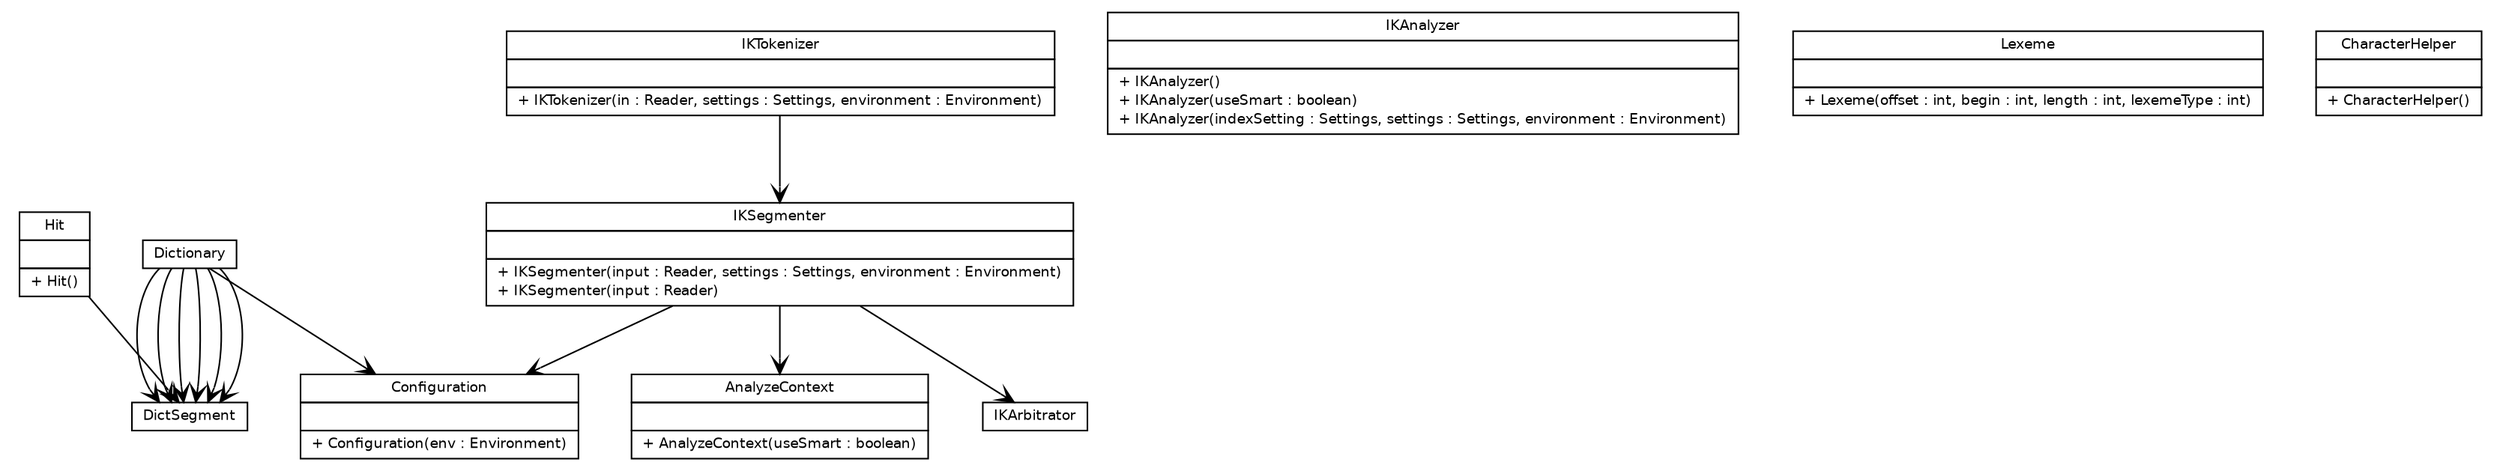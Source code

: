 #!/usr/local/bin/dot
#
# Class diagram 
# Generated by UmlGraph version 4.6 (http://www.spinellis.gr/sw/umlgraph)
#

digraph G {
	edge [fontname="Helvetica",fontsize=10,labelfontname="Helvetica",labelfontsize=10];
	node [fontname="Helvetica",fontsize=10,shape=plaintext];
	// org.wltea.analyzer.core.IKSegmenter
	c97 [label=<<table border="0" cellborder="1" cellspacing="0" cellpadding="2" port="p" href="./IKSegmenter.html">
		<tr><td><table border="0" cellspacing="0" cellpadding="1">
			<tr><td> IKSegmenter </td></tr>
		</table></td></tr>
		<tr><td><table border="0" cellspacing="0" cellpadding="1">
			<tr><td align="left">  </td></tr>
		</table></td></tr>
		<tr><td><table border="0" cellspacing="0" cellpadding="1">
			<tr><td align="left"> + IKSegmenter(input : Reader, settings : Settings, environment : Environment) </td></tr>
			<tr><td align="left"> + IKSegmenter(input : Reader) </td></tr>
		</table></td></tr>
		</table>>, fontname="Helvetica", fontcolor="black", fontsize=9.0];
	// org.wltea.analyzer.core.IKAnalyzer
	c98 [label=<<table border="0" cellborder="1" cellspacing="0" cellpadding="2" port="p" href="./IKAnalyzer.html">
		<tr><td><table border="0" cellspacing="0" cellpadding="1">
			<tr><td> IKAnalyzer </td></tr>
		</table></td></tr>
		<tr><td><table border="0" cellspacing="0" cellpadding="1">
			<tr><td align="left">  </td></tr>
		</table></td></tr>
		<tr><td><table border="0" cellspacing="0" cellpadding="1">
			<tr><td align="left"> + IKAnalyzer() </td></tr>
			<tr><td align="left"> + IKAnalyzer(useSmart : boolean) </td></tr>
			<tr><td align="left"> + IKAnalyzer(indexSetting : Settings, settings : Settings, environment : Environment) </td></tr>
		</table></td></tr>
		</table>>, fontname="Helvetica", fontcolor="black", fontsize=9.0];
	// org.wltea.analyzer.core.Lexeme
	c99 [label=<<table border="0" cellborder="1" cellspacing="0" cellpadding="2" port="p" href="./Lexeme.html">
		<tr><td><table border="0" cellspacing="0" cellpadding="1">
			<tr><td> Lexeme </td></tr>
		</table></td></tr>
		<tr><td><table border="0" cellspacing="0" cellpadding="1">
			<tr><td align="left">  </td></tr>
		</table></td></tr>
		<tr><td><table border="0" cellspacing="0" cellpadding="1">
			<tr><td align="left"> + Lexeme(offset : int, begin : int, length : int, lexemeType : int) </td></tr>
		</table></td></tr>
		</table>>, fontname="Helvetica", fontcolor="black", fontsize=9.0];
	// org.wltea.analyzer.core.Dictionary
	c100 [label=<<table border="0" cellborder="1" cellspacing="0" cellpadding="2" port="p" href="./Dictionary.html">
		<tr><td><table border="0" cellspacing="0" cellpadding="1">
			<tr><td> Dictionary </td></tr>
		</table></td></tr>
		</table>>, fontname="Helvetica", fontcolor="black", fontsize=9.0];
	// org.wltea.analyzer.core.CharacterHelper
	c101 [label=<<table border="0" cellborder="1" cellspacing="0" cellpadding="2" port="p" href="./CharacterHelper.html">
		<tr><td><table border="0" cellspacing="0" cellpadding="1">
			<tr><td> CharacterHelper </td></tr>
		</table></td></tr>
		<tr><td><table border="0" cellspacing="0" cellpadding="1">
			<tr><td align="left">  </td></tr>
		</table></td></tr>
		<tr><td><table border="0" cellspacing="0" cellpadding="1">
			<tr><td align="left"> + CharacterHelper() </td></tr>
		</table></td></tr>
		</table>>, fontname="Helvetica", fontcolor="black", fontsize=9.0];
	// org.wltea.analyzer.core.Configuration
	c102 [label=<<table border="0" cellborder="1" cellspacing="0" cellpadding="2" port="p" href="./Configuration.html">
		<tr><td><table border="0" cellspacing="0" cellpadding="1">
			<tr><td> Configuration </td></tr>
		</table></td></tr>
		<tr><td><table border="0" cellspacing="0" cellpadding="1">
			<tr><td align="left">  </td></tr>
		</table></td></tr>
		<tr><td><table border="0" cellspacing="0" cellpadding="1">
			<tr><td align="left"> + Configuration(env : Environment) </td></tr>
		</table></td></tr>
		</table>>, fontname="Helvetica", fontcolor="black", fontsize=9.0];
	// org.wltea.analyzer.core.Hit
	c103 [label=<<table border="0" cellborder="1" cellspacing="0" cellpadding="2" port="p" href="./Hit.html">
		<tr><td><table border="0" cellspacing="0" cellpadding="1">
			<tr><td> Hit </td></tr>
		</table></td></tr>
		<tr><td><table border="0" cellspacing="0" cellpadding="1">
			<tr><td align="left">  </td></tr>
		</table></td></tr>
		<tr><td><table border="0" cellspacing="0" cellpadding="1">
			<tr><td align="left"> + Hit() </td></tr>
		</table></td></tr>
		</table>>, fontname="Helvetica", fontcolor="black", fontsize=9.0];
	// org.wltea.analyzer.core.IKTokenizer
	c104 [label=<<table border="0" cellborder="1" cellspacing="0" cellpadding="2" port="p" href="./IKTokenizer.html">
		<tr><td><table border="0" cellspacing="0" cellpadding="1">
			<tr><td> IKTokenizer </td></tr>
		</table></td></tr>
		<tr><td><table border="0" cellspacing="0" cellpadding="1">
			<tr><td align="left">  </td></tr>
		</table></td></tr>
		<tr><td><table border="0" cellspacing="0" cellpadding="1">
			<tr><td align="left"> + IKTokenizer(in : Reader, settings : Settings, environment : Environment) </td></tr>
		</table></td></tr>
		</table>>, fontname="Helvetica", fontcolor="black", fontsize=9.0];
	// org.wltea.analyzer.core.IKSegmenter NAVASSOC org.wltea.analyzer.core.Configuration
	c97:p -> c102:p [taillabel="", label="", headlabel="", fontname="Helvetica", fontcolor="black", fontsize=10.0, color="black", arrowhead=open];
	// org.wltea.analyzer.core.IKSegmenter NAVASSOC org.wltea.analyzer.core.AnalyzeContext
	c97:p -> c186:p [taillabel="", label="", headlabel="", fontname="Helvetica", fontcolor="black", fontsize=10.0, color="black", arrowhead=open];
	// org.wltea.analyzer.core.IKSegmenter NAVASSOC org.wltea.analyzer.core.IKArbitrator
	c97:p -> c187:p [taillabel="", label="", headlabel="", fontname="Helvetica", fontcolor="black", fontsize=10.0, color="black", arrowhead=open];
	// org.wltea.analyzer.core.Dictionary NAVASSOC org.wltea.analyzer.core.DictSegment
	c100:p -> c188:p [taillabel="", label="", headlabel="", fontname="Helvetica", fontcolor="black", fontsize=10.0, color="black", arrowhead=open];
	// org.wltea.analyzer.core.Dictionary NAVASSOC org.wltea.analyzer.core.DictSegment
	c100:p -> c188:p [taillabel="", label="", headlabel="", fontname="Helvetica", fontcolor="black", fontsize=10.0, color="black", arrowhead=open];
	// org.wltea.analyzer.core.Dictionary NAVASSOC org.wltea.analyzer.core.DictSegment
	c100:p -> c188:p [taillabel="", label="", headlabel="", fontname="Helvetica", fontcolor="black", fontsize=10.0, color="black", arrowhead=open];
	// org.wltea.analyzer.core.Dictionary NAVASSOC org.wltea.analyzer.core.DictSegment
	c100:p -> c188:p [taillabel="", label="", headlabel="", fontname="Helvetica", fontcolor="black", fontsize=10.0, color="black", arrowhead=open];
	// org.wltea.analyzer.core.Dictionary NAVASSOC org.wltea.analyzer.core.DictSegment
	c100:p -> c188:p [taillabel="", label="", headlabel="", fontname="Helvetica", fontcolor="black", fontsize=10.0, color="black", arrowhead=open];
	// org.wltea.analyzer.core.Dictionary NAVASSOC org.wltea.analyzer.core.DictSegment
	c100:p -> c188:p [taillabel="", label="", headlabel="", fontname="Helvetica", fontcolor="black", fontsize=10.0, color="black", arrowhead=open];
	// org.wltea.analyzer.core.Dictionary NAVASSOC org.wltea.analyzer.core.Configuration
	c100:p -> c102:p [taillabel="", label="", headlabel="", fontname="Helvetica", fontcolor="black", fontsize=10.0, color="black", arrowhead=open];
	// org.wltea.analyzer.core.Hit NAVASSOC org.wltea.analyzer.core.DictSegment
	c103:p -> c188:p [taillabel="", label="", headlabel="", fontname="Helvetica", fontcolor="black", fontsize=10.0, color="black", arrowhead=open];
	// org.wltea.analyzer.core.IKTokenizer NAVASSOC org.wltea.analyzer.core.IKSegmenter
	c104:p -> c97:p [taillabel="", label="", headlabel="", fontname="Helvetica", fontcolor="black", fontsize=10.0, color="black", arrowhead=open];
	// org.wltea.analyzer.core.DictSegment
	c188 [label=<<table border="0" cellborder="1" cellspacing="0" cellpadding="2" port="p" href="http://java.sun.com/j2se/1.4.2/docs/api/org/wltea/analyzer/core/DictSegment.html">
		<tr><td><table border="0" cellspacing="0" cellpadding="1">
			<tr><td> DictSegment </td></tr>
		</table></td></tr>
		</table>>, fontname="Helvetica", fontcolor="black", fontsize=9.0];
	// org.wltea.analyzer.core.IKArbitrator
	c187 [label=<<table border="0" cellborder="1" cellspacing="0" cellpadding="2" port="p" href="http://java.sun.com/j2se/1.4.2/docs/api/org/wltea/analyzer/core/IKArbitrator.html">
		<tr><td><table border="0" cellspacing="0" cellpadding="1">
			<tr><td> IKArbitrator </td></tr>
		</table></td></tr>
		</table>>, fontname="Helvetica", fontcolor="black", fontsize=9.0];
	// org.wltea.analyzer.core.AnalyzeContext
	c186 [label=<<table border="0" cellborder="1" cellspacing="0" cellpadding="2" port="p" href="http://java.sun.com/j2se/1.4.2/docs/api/org/wltea/analyzer/core/AnalyzeContext.html">
		<tr><td><table border="0" cellspacing="0" cellpadding="1">
			<tr><td> AnalyzeContext </td></tr>
		</table></td></tr>
		<tr><td><table border="0" cellspacing="0" cellpadding="1">
			<tr><td align="left">  </td></tr>
		</table></td></tr>
		<tr><td><table border="0" cellspacing="0" cellpadding="1">
			<tr><td align="left"> + AnalyzeContext(useSmart : boolean) </td></tr>
		</table></td></tr>
		</table>>, fontname="Helvetica", fontcolor="black", fontsize=9.0];
}

